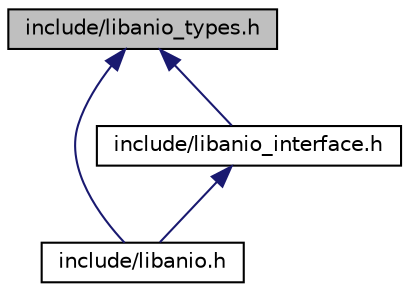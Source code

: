 digraph "include/libanio_types.h"
{
  edge [fontname="Helvetica",fontsize="10",labelfontname="Helvetica",labelfontsize="10"];
  node [fontname="Helvetica",fontsize="10",shape=record];
  Node1 [label="include/libanio_types.h",height=0.2,width=0.4,color="black", fillcolor="grey75", style="filled", fontcolor="black"];
  Node1 -> Node2 [dir="back",color="midnightblue",fontsize="10",style="solid"];
  Node2 [label="include/libanio.h",height=0.2,width=0.4,color="black", fillcolor="white", style="filled",URL="$libanio_8h.html"];
  Node1 -> Node3 [dir="back",color="midnightblue",fontsize="10",style="solid"];
  Node3 [label="include/libanio_interface.h",height=0.2,width=0.4,color="black", fillcolor="white", style="filled",URL="$libanio__interface_8h.html"];
  Node3 -> Node2 [dir="back",color="midnightblue",fontsize="10",style="solid"];
}
